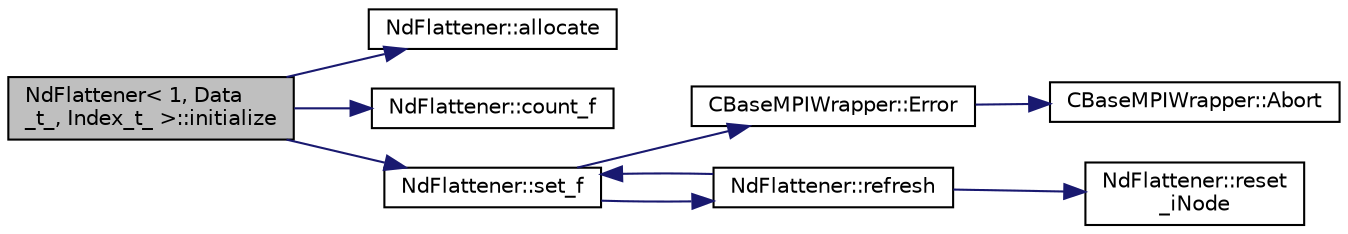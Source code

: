digraph "NdFlattener&lt; 1, Data_t_, Index_t_ &gt;::initialize"
{
 // LATEX_PDF_SIZE
  edge [fontname="Helvetica",fontsize="10",labelfontname="Helvetica",labelfontsize="10"];
  node [fontname="Helvetica",fontsize="10",shape=record];
  rankdir="LR";
  Node1 [label="NdFlattener\< 1, Data\l_t_, Index_t_ \>::initialize",height=0.2,width=0.4,color="black", fillcolor="grey75", style="filled", fontcolor="black",tooltip=" "];
  Node1 -> Node2 [color="midnightblue",fontsize="10",style="solid",fontname="Helvetica"];
  Node2 [label="NdFlattener::allocate",height=0.2,width=0.4,color="black", fillcolor="white", style="filled",URL="$classNdFlattener.html#a155ca9cd82be124dccc5a0be154ff774",tooltip="Allocate the indices array after nNodes has been determined."];
  Node1 -> Node3 [color="midnightblue",fontsize="10",style="solid",fontname="Helvetica"];
  Node3 [label="NdFlattener::count_f",height=0.2,width=0.4,color="black", fillcolor="white", style="filled",URL="$classNdFlattener.html#a88bbc4bff4bf4abfc28a86f3dffdd65b",tooltip="Determine the space required for reading the 'recursive function'."];
  Node1 -> Node4 [color="midnightblue",fontsize="10",style="solid",fontname="Helvetica"];
  Node4 [label="NdFlattener::set_f",height=0.2,width=0.4,color="black", fillcolor="white", style="filled",URL="$classNdFlattener.html#a3ea01b92179b568eb451730fce25069f",tooltip="Read the 'recursive function' into the allocated arrays."];
  Node4 -> Node5 [color="midnightblue",fontsize="10",style="solid",fontname="Helvetica"];
  Node5 [label="CBaseMPIWrapper::Error",height=0.2,width=0.4,color="black", fillcolor="white", style="filled",URL="$classCBaseMPIWrapper.html#a04457c47629bda56704e6a8804833eeb",tooltip=" "];
  Node5 -> Node6 [color="midnightblue",fontsize="10",style="solid",fontname="Helvetica"];
  Node6 [label="CBaseMPIWrapper::Abort",height=0.2,width=0.4,color="black", fillcolor="white", style="filled",URL="$classCBaseMPIWrapper.html#af7297d861dca86b45cf561b6ab642e8f",tooltip=" "];
  Node4 -> Node7 [color="midnightblue",fontsize="10",style="solid",fontname="Helvetica"];
  Node7 [label="NdFlattener::refresh",height=0.2,width=0.4,color="black", fillcolor="white", style="filled",URL="$classNdFlattener.html#a61cde9075b8f5fdb19299fb0c356ff4a",tooltip="Refresh the data according to the 'recursive function'."];
  Node7 -> Node8 [color="midnightblue",fontsize="10",style="solid",fontname="Helvetica"];
  Node8 [label="NdFlattener::reset\l_iNode",height=0.2,width=0.4,color="black", fillcolor="white", style="filled",URL="$classNdFlattener.html#ad2d7ded575e35e08a4e94ba55d6f638a",tooltip="Set iNode to 0 in all layers."];
  Node7 -> Node4 [color="midnightblue",fontsize="10",style="solid",fontname="Helvetica"];
}
